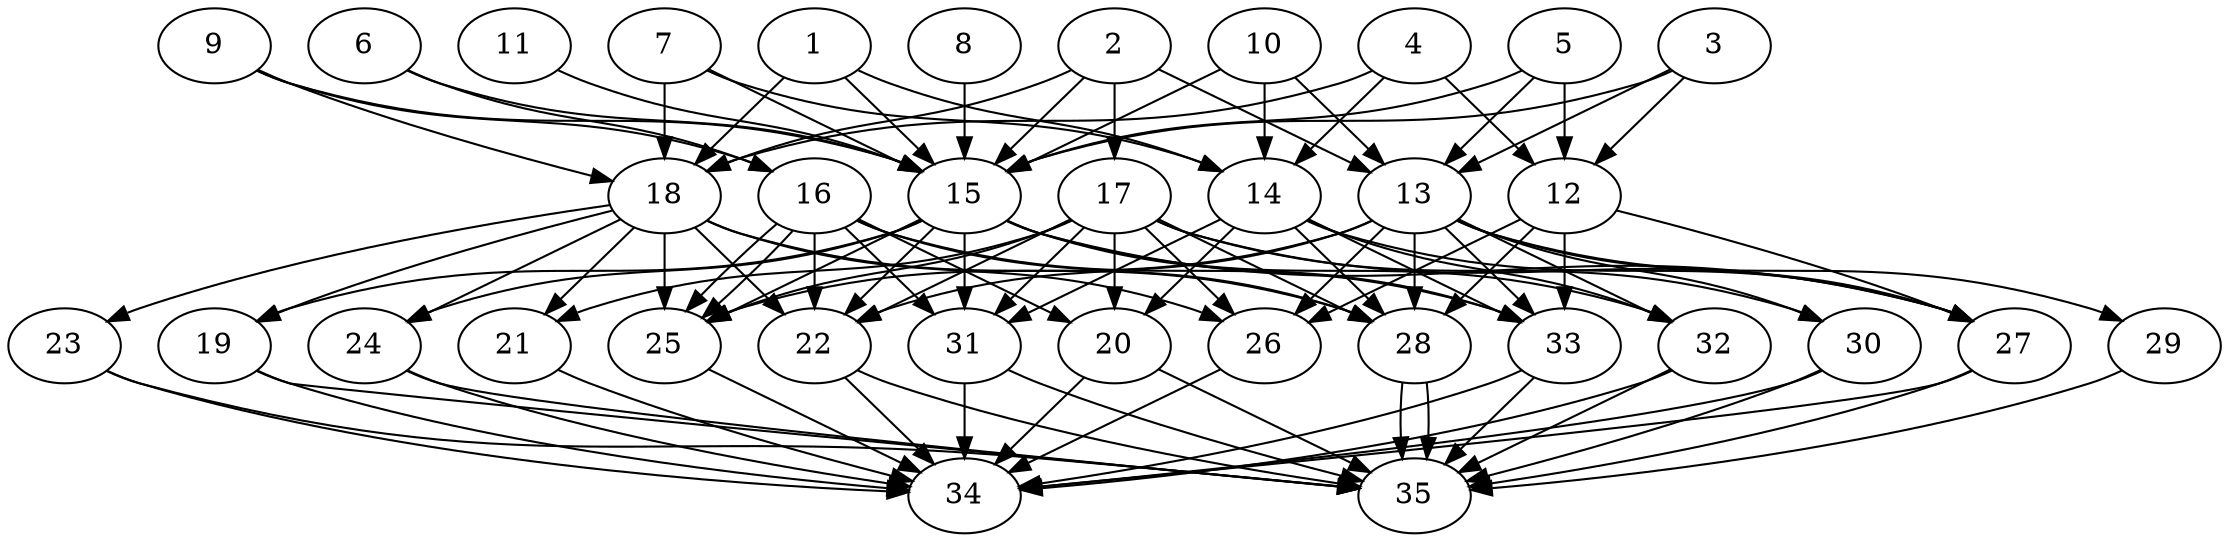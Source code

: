 // DAG automatically generated by daggen at Thu Oct  3 14:05:36 2019
// ./daggen --dot -n 35 --ccr 0.3 --fat 0.7 --regular 0.5 --density 0.9 --mindata 5242880 --maxdata 52428800 
digraph G {
  1 [size="131686400", alpha="0.10", expect_size="39505920"] 
  1 -> 14 [size ="39505920"]
  1 -> 15 [size ="39505920"]
  1 -> 18 [size ="39505920"]
  2 [size="143554560", alpha="0.02", expect_size="43066368"] 
  2 -> 13 [size ="43066368"]
  2 -> 15 [size ="43066368"]
  2 -> 17 [size ="43066368"]
  2 -> 18 [size ="43066368"]
  3 [size="138864640", alpha="0.15", expect_size="41659392"] 
  3 -> 12 [size ="41659392"]
  3 -> 13 [size ="41659392"]
  3 -> 15 [size ="41659392"]
  4 [size="157716480", alpha="0.15", expect_size="47314944"] 
  4 -> 12 [size ="47314944"]
  4 -> 14 [size ="47314944"]
  4 -> 18 [size ="47314944"]
  5 [size="96884053", alpha="0.03", expect_size="29065216"] 
  5 -> 12 [size ="29065216"]
  5 -> 13 [size ="29065216"]
  5 -> 15 [size ="29065216"]
  6 [size="59071147", alpha="0.02", expect_size="17721344"] 
  6 -> 15 [size ="17721344"]
  6 -> 16 [size ="17721344"]
  7 [size="121306453", alpha="0.18", expect_size="36391936"] 
  7 -> 14 [size ="36391936"]
  7 -> 15 [size ="36391936"]
  7 -> 18 [size ="36391936"]
  8 [size="109786453", alpha="0.11", expect_size="32935936"] 
  8 -> 15 [size ="32935936"]
  9 [size="122398720", alpha="0.07", expect_size="36719616"] 
  9 -> 15 [size ="36719616"]
  9 -> 16 [size ="36719616"]
  9 -> 18 [size ="36719616"]
  10 [size="41618773", alpha="0.03", expect_size="12485632"] 
  10 -> 13 [size ="12485632"]
  10 -> 14 [size ="12485632"]
  10 -> 15 [size ="12485632"]
  11 [size="169000960", alpha="0.12", expect_size="50700288"] 
  11 -> 15 [size ="50700288"]
  12 [size="91405653", alpha="0.13", expect_size="27421696"] 
  12 -> 26 [size ="27421696"]
  12 -> 27 [size ="27421696"]
  12 -> 28 [size ="27421696"]
  12 -> 33 [size ="27421696"]
  13 [size="103860907", alpha="0.16", expect_size="31158272"] 
  13 -> 22 [size ="31158272"]
  13 -> 25 [size ="31158272"]
  13 -> 26 [size ="31158272"]
  13 -> 27 [size ="31158272"]
  13 -> 28 [size ="31158272"]
  13 -> 29 [size ="31158272"]
  13 -> 30 [size ="31158272"]
  13 -> 32 [size ="31158272"]
  13 -> 33 [size ="31158272"]
  14 [size="61136213", alpha="0.13", expect_size="18340864"] 
  14 -> 20 [size ="18340864"]
  14 -> 27 [size ="18340864"]
  14 -> 28 [size ="18340864"]
  14 -> 31 [size ="18340864"]
  14 -> 32 [size ="18340864"]
  14 -> 33 [size ="18340864"]
  15 [size="21370880", alpha="0.07", expect_size="6411264"] 
  15 -> 19 [size ="6411264"]
  15 -> 22 [size ="6411264"]
  15 -> 24 [size ="6411264"]
  15 -> 25 [size ="6411264"]
  15 -> 27 [size ="6411264"]
  15 -> 31 [size ="6411264"]
  15 -> 32 [size ="6411264"]
  15 -> 33 [size ="6411264"]
  16 [size="41642667", alpha="0.02", expect_size="12492800"] 
  16 -> 20 [size ="12492800"]
  16 -> 22 [size ="12492800"]
  16 -> 25 [size ="12492800"]
  16 -> 25 [size ="12492800"]
  16 -> 28 [size ="12492800"]
  16 -> 31 [size ="12492800"]
  16 -> 33 [size ="12492800"]
  17 [size="54855680", alpha="0.08", expect_size="16456704"] 
  17 -> 20 [size ="16456704"]
  17 -> 21 [size ="16456704"]
  17 -> 22 [size ="16456704"]
  17 -> 25 [size ="16456704"]
  17 -> 26 [size ="16456704"]
  17 -> 27 [size ="16456704"]
  17 -> 28 [size ="16456704"]
  17 -> 30 [size ="16456704"]
  17 -> 31 [size ="16456704"]
  18 [size="36952747", alpha="0.02", expect_size="11085824"] 
  18 -> 19 [size ="11085824"]
  18 -> 21 [size ="11085824"]
  18 -> 22 [size ="11085824"]
  18 -> 23 [size ="11085824"]
  18 -> 24 [size ="11085824"]
  18 -> 25 [size ="11085824"]
  18 -> 26 [size ="11085824"]
  18 -> 28 [size ="11085824"]
  19 [size="120002560", alpha="0.04", expect_size="36000768"] 
  19 -> 34 [size ="36000768"]
  19 -> 35 [size ="36000768"]
  20 [size="172513280", alpha="0.08", expect_size="51753984"] 
  20 -> 34 [size ="51753984"]
  20 -> 35 [size ="51753984"]
  21 [size="38959787", alpha="0.07", expect_size="11687936"] 
  21 -> 34 [size ="11687936"]
  22 [size="136171520", alpha="0.01", expect_size="40851456"] 
  22 -> 34 [size ="40851456"]
  22 -> 35 [size ="40851456"]
  23 [size="78240427", alpha="0.11", expect_size="23472128"] 
  23 -> 34 [size ="23472128"]
  23 -> 35 [size ="23472128"]
  24 [size="46356480", alpha="0.19", expect_size="13906944"] 
  24 -> 34 [size ="13906944"]
  24 -> 35 [size ="13906944"]
  25 [size="152408747", alpha="0.17", expect_size="45722624"] 
  25 -> 34 [size ="45722624"]
  26 [size="53903360", alpha="0.00", expect_size="16171008"] 
  26 -> 34 [size ="16171008"]
  27 [size="66822827", alpha="0.17", expect_size="20046848"] 
  27 -> 34 [size ="20046848"]
  27 -> 35 [size ="20046848"]
  28 [size="132727467", alpha="0.05", expect_size="39818240"] 
  28 -> 35 [size ="39818240"]
  28 -> 35 [size ="39818240"]
  29 [size="150210560", alpha="0.06", expect_size="45063168"] 
  29 -> 35 [size ="45063168"]
  30 [size="24753493", alpha="0.11", expect_size="7426048"] 
  30 -> 34 [size ="7426048"]
  30 -> 35 [size ="7426048"]
  31 [size="88265387", alpha="0.15", expect_size="26479616"] 
  31 -> 34 [size ="26479616"]
  31 -> 35 [size ="26479616"]
  32 [size="140386987", alpha="0.08", expect_size="42116096"] 
  32 -> 34 [size ="42116096"]
  32 -> 35 [size ="42116096"]
  33 [size="149920427", alpha="0.12", expect_size="44976128"] 
  33 -> 34 [size ="44976128"]
  33 -> 35 [size ="44976128"]
  34 [size="80957440", alpha="0.02", expect_size="24287232"] 
  35 [size="73751893", alpha="0.12", expect_size="22125568"] 
}
